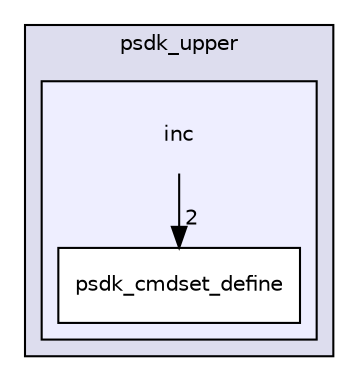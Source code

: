 digraph "psdk_upper/inc" {
  compound=true
  node [ fontsize="10", fontname="Helvetica"];
  edge [ labelfontsize="10", labelfontname="Helvetica"];
  subgraph clusterdir_a47c3be8b8ef172a6964664124228eb8 {
    graph [ bgcolor="#ddddee", pencolor="black", label="psdk_upper" fontname="Helvetica", fontsize="10", URL="dir_a47c3be8b8ef172a6964664124228eb8.html"]
  subgraph clusterdir_ef5885ffc3b724c2b47313c12d9ea2f4 {
    graph [ bgcolor="#eeeeff", pencolor="black", label="" URL="dir_ef5885ffc3b724c2b47313c12d9ea2f4.html"];
    dir_ef5885ffc3b724c2b47313c12d9ea2f4 [shape=plaintext label="inc"];
    dir_146b2bf39b064ad79f6a7c2efa1d0b1b [shape=box label="psdk_cmdset_define" color="black" fillcolor="white" style="filled" URL="dir_146b2bf39b064ad79f6a7c2efa1d0b1b.html"];
  }
  }
  dir_ef5885ffc3b724c2b47313c12d9ea2f4->dir_146b2bf39b064ad79f6a7c2efa1d0b1b [headlabel="2", labeldistance=1.5 headhref="dir_000005_000006.html"];
}
